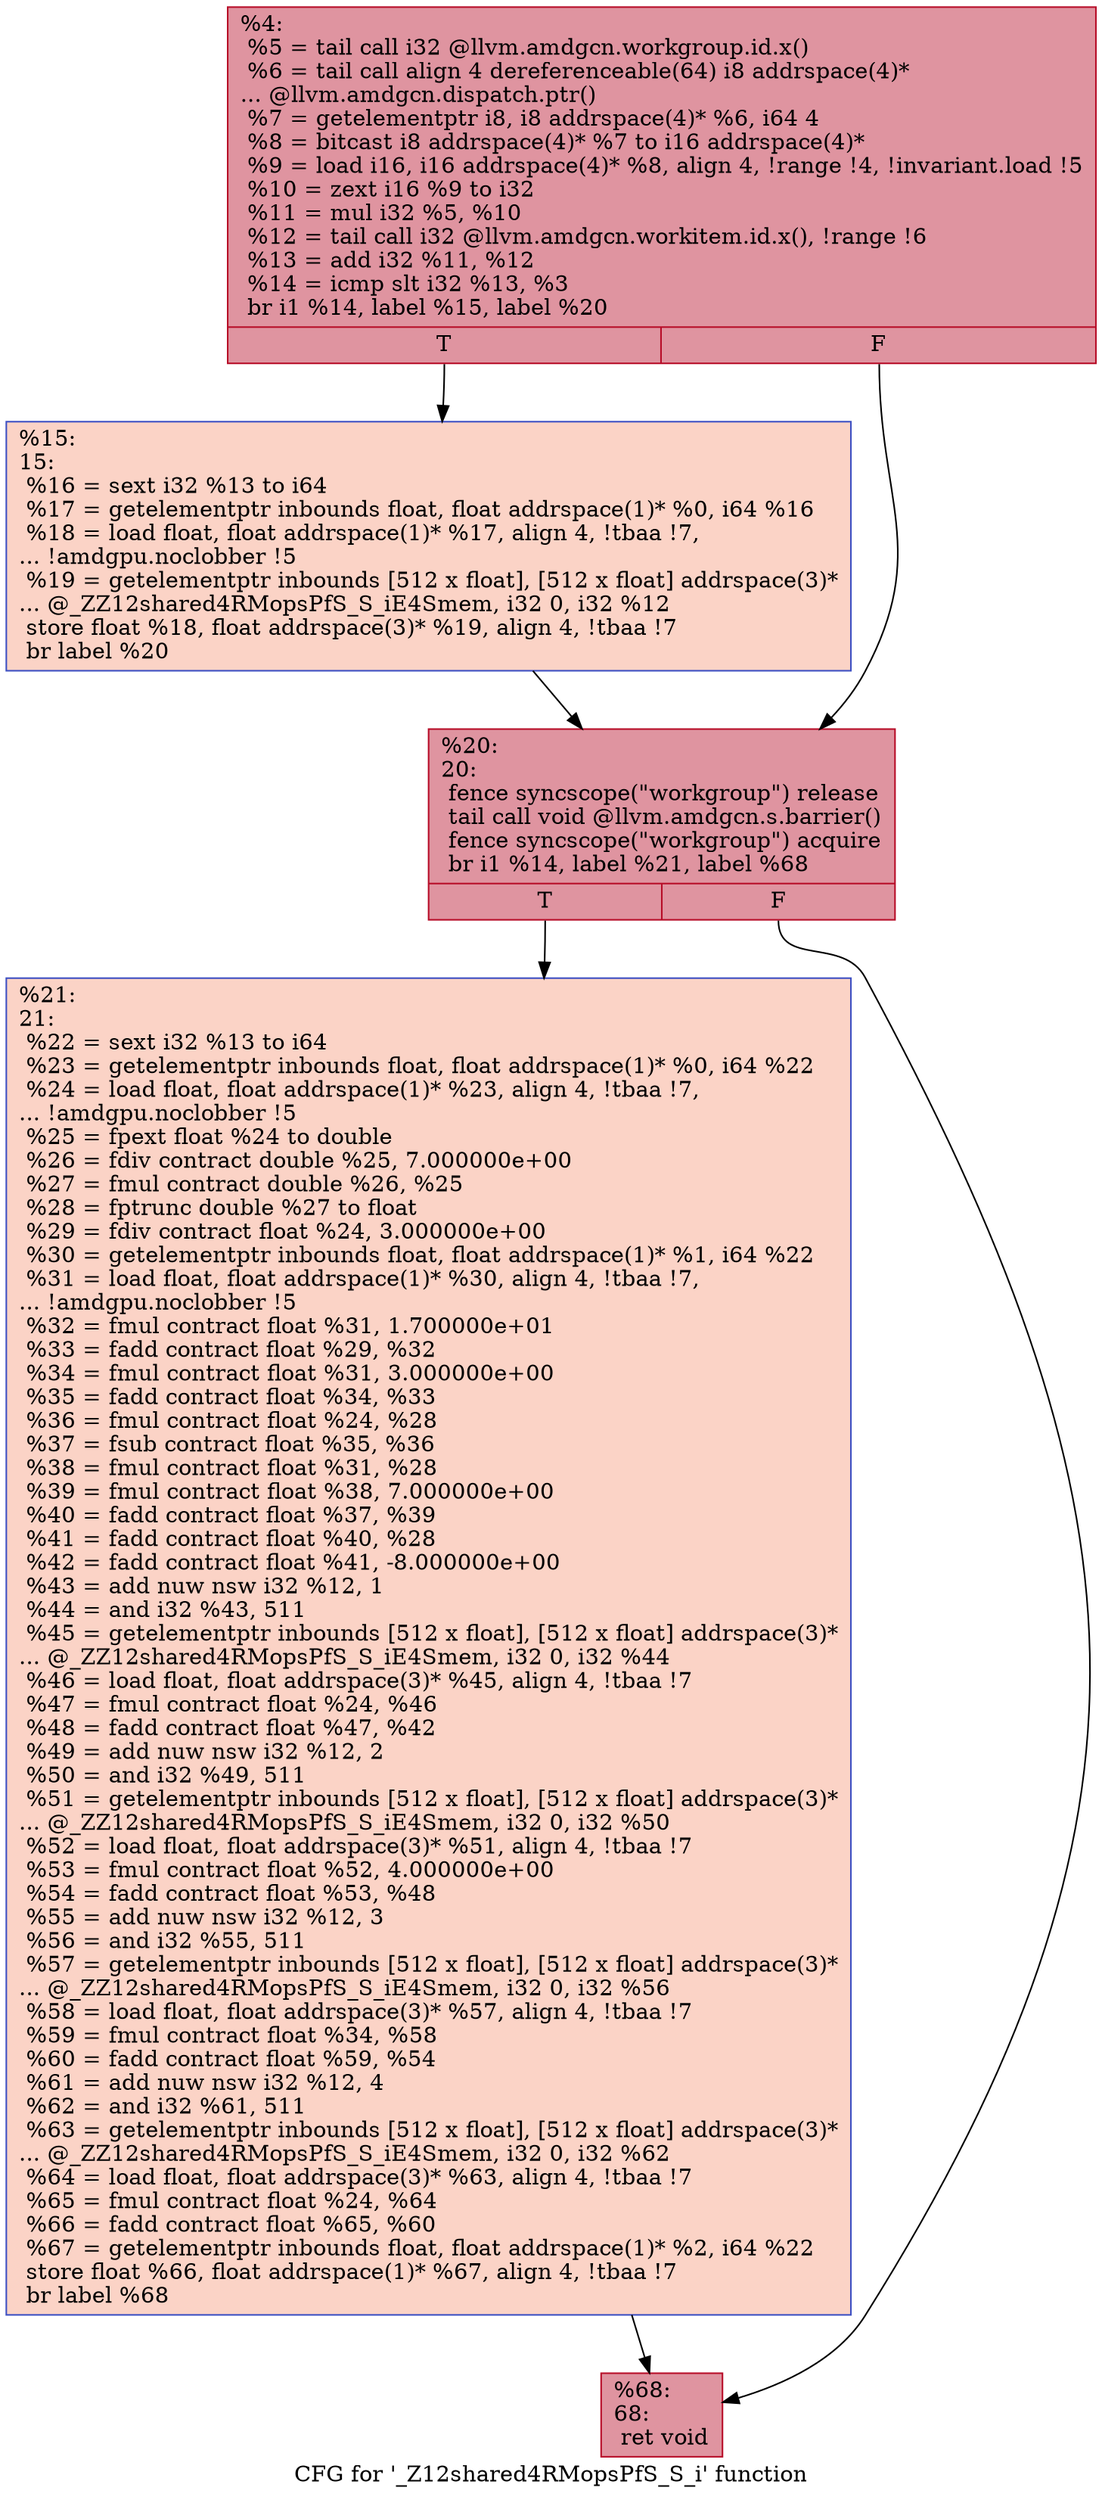digraph "CFG for '_Z12shared4RMopsPfS_S_i' function" {
	label="CFG for '_Z12shared4RMopsPfS_S_i' function";

	Node0x47d5730 [shape=record,color="#b70d28ff", style=filled, fillcolor="#b70d2870",label="{%4:\l  %5 = tail call i32 @llvm.amdgcn.workgroup.id.x()\l  %6 = tail call align 4 dereferenceable(64) i8 addrspace(4)*\l... @llvm.amdgcn.dispatch.ptr()\l  %7 = getelementptr i8, i8 addrspace(4)* %6, i64 4\l  %8 = bitcast i8 addrspace(4)* %7 to i16 addrspace(4)*\l  %9 = load i16, i16 addrspace(4)* %8, align 4, !range !4, !invariant.load !5\l  %10 = zext i16 %9 to i32\l  %11 = mul i32 %5, %10\l  %12 = tail call i32 @llvm.amdgcn.workitem.id.x(), !range !6\l  %13 = add i32 %11, %12\l  %14 = icmp slt i32 %13, %3\l  br i1 %14, label %15, label %20\l|{<s0>T|<s1>F}}"];
	Node0x47d5730:s0 -> Node0x47d7640;
	Node0x47d5730:s1 -> Node0x47d76d0;
	Node0x47d7640 [shape=record,color="#3d50c3ff", style=filled, fillcolor="#f59c7d70",label="{%15:\l15:                                               \l  %16 = sext i32 %13 to i64\l  %17 = getelementptr inbounds float, float addrspace(1)* %0, i64 %16\l  %18 = load float, float addrspace(1)* %17, align 4, !tbaa !7,\l... !amdgpu.noclobber !5\l  %19 = getelementptr inbounds [512 x float], [512 x float] addrspace(3)*\l... @_ZZ12shared4RMopsPfS_S_iE4Smem, i32 0, i32 %12\l  store float %18, float addrspace(3)* %19, align 4, !tbaa !7\l  br label %20\l}"];
	Node0x47d7640 -> Node0x47d76d0;
	Node0x47d76d0 [shape=record,color="#b70d28ff", style=filled, fillcolor="#b70d2870",label="{%20:\l20:                                               \l  fence syncscope(\"workgroup\") release\l  tail call void @llvm.amdgcn.s.barrier()\l  fence syncscope(\"workgroup\") acquire\l  br i1 %14, label %21, label %68\l|{<s0>T|<s1>F}}"];
	Node0x47d76d0:s0 -> Node0x47d8ca0;
	Node0x47d76d0:s1 -> Node0x47d8cf0;
	Node0x47d8ca0 [shape=record,color="#3d50c3ff", style=filled, fillcolor="#f59c7d70",label="{%21:\l21:                                               \l  %22 = sext i32 %13 to i64\l  %23 = getelementptr inbounds float, float addrspace(1)* %0, i64 %22\l  %24 = load float, float addrspace(1)* %23, align 4, !tbaa !7,\l... !amdgpu.noclobber !5\l  %25 = fpext float %24 to double\l  %26 = fdiv contract double %25, 7.000000e+00\l  %27 = fmul contract double %26, %25\l  %28 = fptrunc double %27 to float\l  %29 = fdiv contract float %24, 3.000000e+00\l  %30 = getelementptr inbounds float, float addrspace(1)* %1, i64 %22\l  %31 = load float, float addrspace(1)* %30, align 4, !tbaa !7,\l... !amdgpu.noclobber !5\l  %32 = fmul contract float %31, 1.700000e+01\l  %33 = fadd contract float %29, %32\l  %34 = fmul contract float %31, 3.000000e+00\l  %35 = fadd contract float %34, %33\l  %36 = fmul contract float %24, %28\l  %37 = fsub contract float %35, %36\l  %38 = fmul contract float %31, %28\l  %39 = fmul contract float %38, 7.000000e+00\l  %40 = fadd contract float %37, %39\l  %41 = fadd contract float %40, %28\l  %42 = fadd contract float %41, -8.000000e+00\l  %43 = add nuw nsw i32 %12, 1\l  %44 = and i32 %43, 511\l  %45 = getelementptr inbounds [512 x float], [512 x float] addrspace(3)*\l... @_ZZ12shared4RMopsPfS_S_iE4Smem, i32 0, i32 %44\l  %46 = load float, float addrspace(3)* %45, align 4, !tbaa !7\l  %47 = fmul contract float %24, %46\l  %48 = fadd contract float %47, %42\l  %49 = add nuw nsw i32 %12, 2\l  %50 = and i32 %49, 511\l  %51 = getelementptr inbounds [512 x float], [512 x float] addrspace(3)*\l... @_ZZ12shared4RMopsPfS_S_iE4Smem, i32 0, i32 %50\l  %52 = load float, float addrspace(3)* %51, align 4, !tbaa !7\l  %53 = fmul contract float %52, 4.000000e+00\l  %54 = fadd contract float %53, %48\l  %55 = add nuw nsw i32 %12, 3\l  %56 = and i32 %55, 511\l  %57 = getelementptr inbounds [512 x float], [512 x float] addrspace(3)*\l... @_ZZ12shared4RMopsPfS_S_iE4Smem, i32 0, i32 %56\l  %58 = load float, float addrspace(3)* %57, align 4, !tbaa !7\l  %59 = fmul contract float %34, %58\l  %60 = fadd contract float %59, %54\l  %61 = add nuw nsw i32 %12, 4\l  %62 = and i32 %61, 511\l  %63 = getelementptr inbounds [512 x float], [512 x float] addrspace(3)*\l... @_ZZ12shared4RMopsPfS_S_iE4Smem, i32 0, i32 %62\l  %64 = load float, float addrspace(3)* %63, align 4, !tbaa !7\l  %65 = fmul contract float %24, %64\l  %66 = fadd contract float %65, %60\l  %67 = getelementptr inbounds float, float addrspace(1)* %2, i64 %22\l  store float %66, float addrspace(1)* %67, align 4, !tbaa !7\l  br label %68\l}"];
	Node0x47d8ca0 -> Node0x47d8cf0;
	Node0x47d8cf0 [shape=record,color="#b70d28ff", style=filled, fillcolor="#b70d2870",label="{%68:\l68:                                               \l  ret void\l}"];
}
